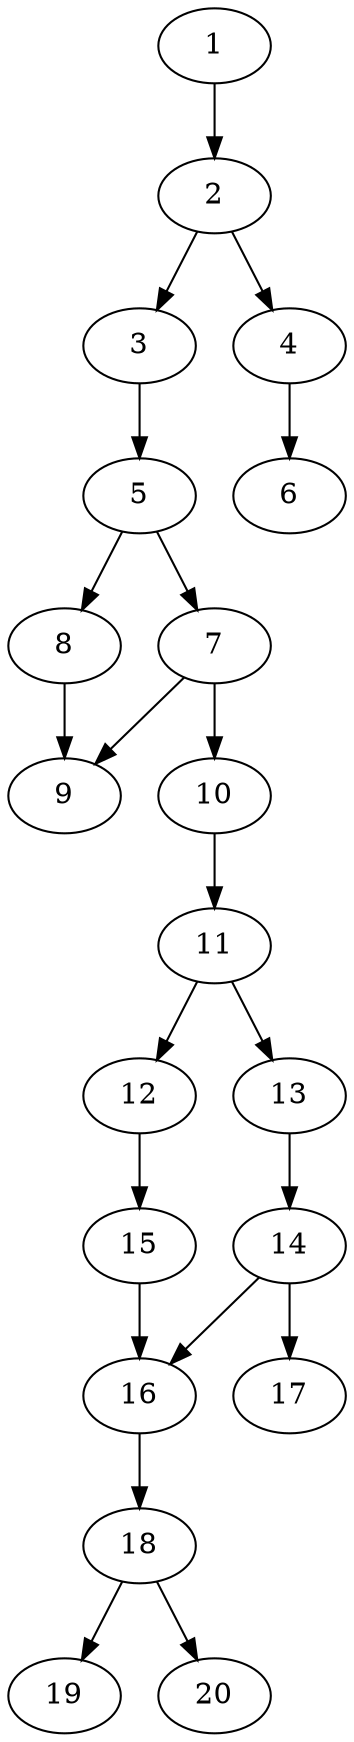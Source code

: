 // DAG automatically generated by daggen at Thu Oct  3 13:58:43 2019
// ./daggen --dot -n 20 --ccr 0.4 --fat 0.3 --regular 0.7 --density 0.6 --mindata 5242880 --maxdata 52428800 
digraph G {
  1 [size="28177920", alpha="0.03", expect_size="11271168"] 
  1 -> 2 [size ="11271168"]
  2 [size="102671360", alpha="0.19", expect_size="41068544"] 
  2 -> 3 [size ="41068544"]
  2 -> 4 [size ="41068544"]
  3 [size="74132480", alpha="0.11", expect_size="29652992"] 
  3 -> 5 [size ="29652992"]
  4 [size="50900480", alpha="0.06", expect_size="20360192"] 
  4 -> 6 [size ="20360192"]
  5 [size="45137920", alpha="0.15", expect_size="18055168"] 
  5 -> 7 [size ="18055168"]
  5 -> 8 [size ="18055168"]
  6 [size="74933760", alpha="0.09", expect_size="29973504"] 
  7 [size="117847040", alpha="0.18", expect_size="47138816"] 
  7 -> 9 [size ="47138816"]
  7 -> 10 [size ="47138816"]
  8 [size="107174400", alpha="0.15", expect_size="42869760"] 
  8 -> 9 [size ="42869760"]
  9 [size="75560960", alpha="0.14", expect_size="30224384"] 
  10 [size="44369920", alpha="0.17", expect_size="17747968"] 
  10 -> 11 [size ="17747968"]
  11 [size="129364480", alpha="0.02", expect_size="51745792"] 
  11 -> 12 [size ="51745792"]
  11 -> 13 [size ="51745792"]
  12 [size="28124160", alpha="0.17", expect_size="11249664"] 
  12 -> 15 [size ="11249664"]
  13 [size="23206400", alpha="0.02", expect_size="9282560"] 
  13 -> 14 [size ="9282560"]
  14 [size="89062400", alpha="0.16", expect_size="35624960"] 
  14 -> 16 [size ="35624960"]
  14 -> 17 [size ="35624960"]
  15 [size="124495360", alpha="0.05", expect_size="49798144"] 
  15 -> 16 [size ="49798144"]
  16 [size="92503040", alpha="0.19", expect_size="37001216"] 
  16 -> 18 [size ="37001216"]
  17 [size="28436480", alpha="0.01", expect_size="11374592"] 
  18 [size="13962240", alpha="0.16", expect_size="5584896"] 
  18 -> 19 [size ="5584896"]
  18 -> 20 [size ="5584896"]
  19 [size="103116800", alpha="0.13", expect_size="41246720"] 
  20 [size="69022720", alpha="0.01", expect_size="27609088"] 
}
